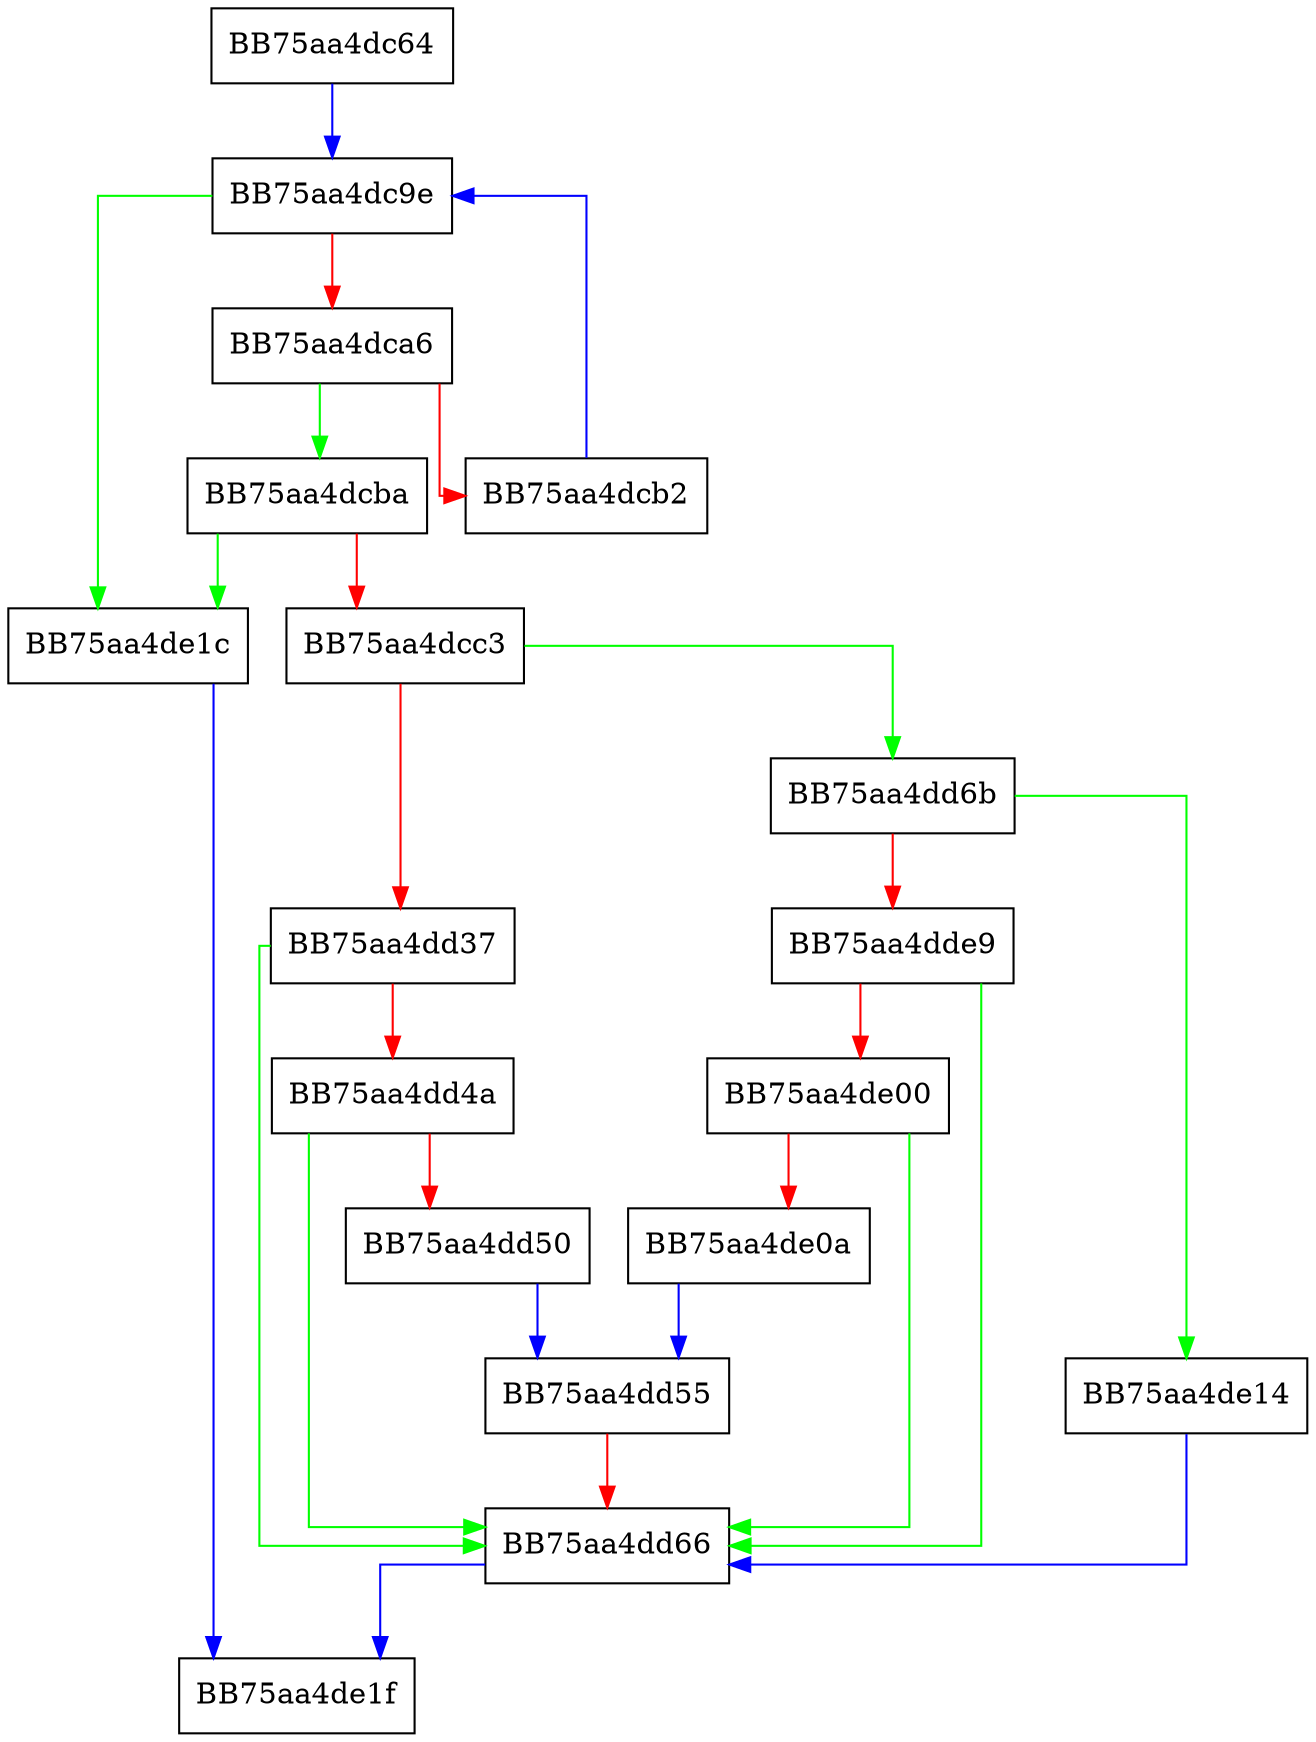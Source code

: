digraph DoUnpack {
  node [shape="box"];
  graph [splines=ortho];
  BB75aa4dc64 -> BB75aa4dc9e [color="blue"];
  BB75aa4dc9e -> BB75aa4de1c [color="green"];
  BB75aa4dc9e -> BB75aa4dca6 [color="red"];
  BB75aa4dca6 -> BB75aa4dcba [color="green"];
  BB75aa4dca6 -> BB75aa4dcb2 [color="red"];
  BB75aa4dcb2 -> BB75aa4dc9e [color="blue"];
  BB75aa4dcba -> BB75aa4de1c [color="green"];
  BB75aa4dcba -> BB75aa4dcc3 [color="red"];
  BB75aa4dcc3 -> BB75aa4dd6b [color="green"];
  BB75aa4dcc3 -> BB75aa4dd37 [color="red"];
  BB75aa4dd37 -> BB75aa4dd66 [color="green"];
  BB75aa4dd37 -> BB75aa4dd4a [color="red"];
  BB75aa4dd4a -> BB75aa4dd66 [color="green"];
  BB75aa4dd4a -> BB75aa4dd50 [color="red"];
  BB75aa4dd50 -> BB75aa4dd55 [color="blue"];
  BB75aa4dd55 -> BB75aa4dd66 [color="red"];
  BB75aa4dd66 -> BB75aa4de1f [color="blue"];
  BB75aa4dd6b -> BB75aa4de14 [color="green"];
  BB75aa4dd6b -> BB75aa4dde9 [color="red"];
  BB75aa4dde9 -> BB75aa4dd66 [color="green"];
  BB75aa4dde9 -> BB75aa4de00 [color="red"];
  BB75aa4de00 -> BB75aa4dd66 [color="green"];
  BB75aa4de00 -> BB75aa4de0a [color="red"];
  BB75aa4de0a -> BB75aa4dd55 [color="blue"];
  BB75aa4de14 -> BB75aa4dd66 [color="blue"];
  BB75aa4de1c -> BB75aa4de1f [color="blue"];
}